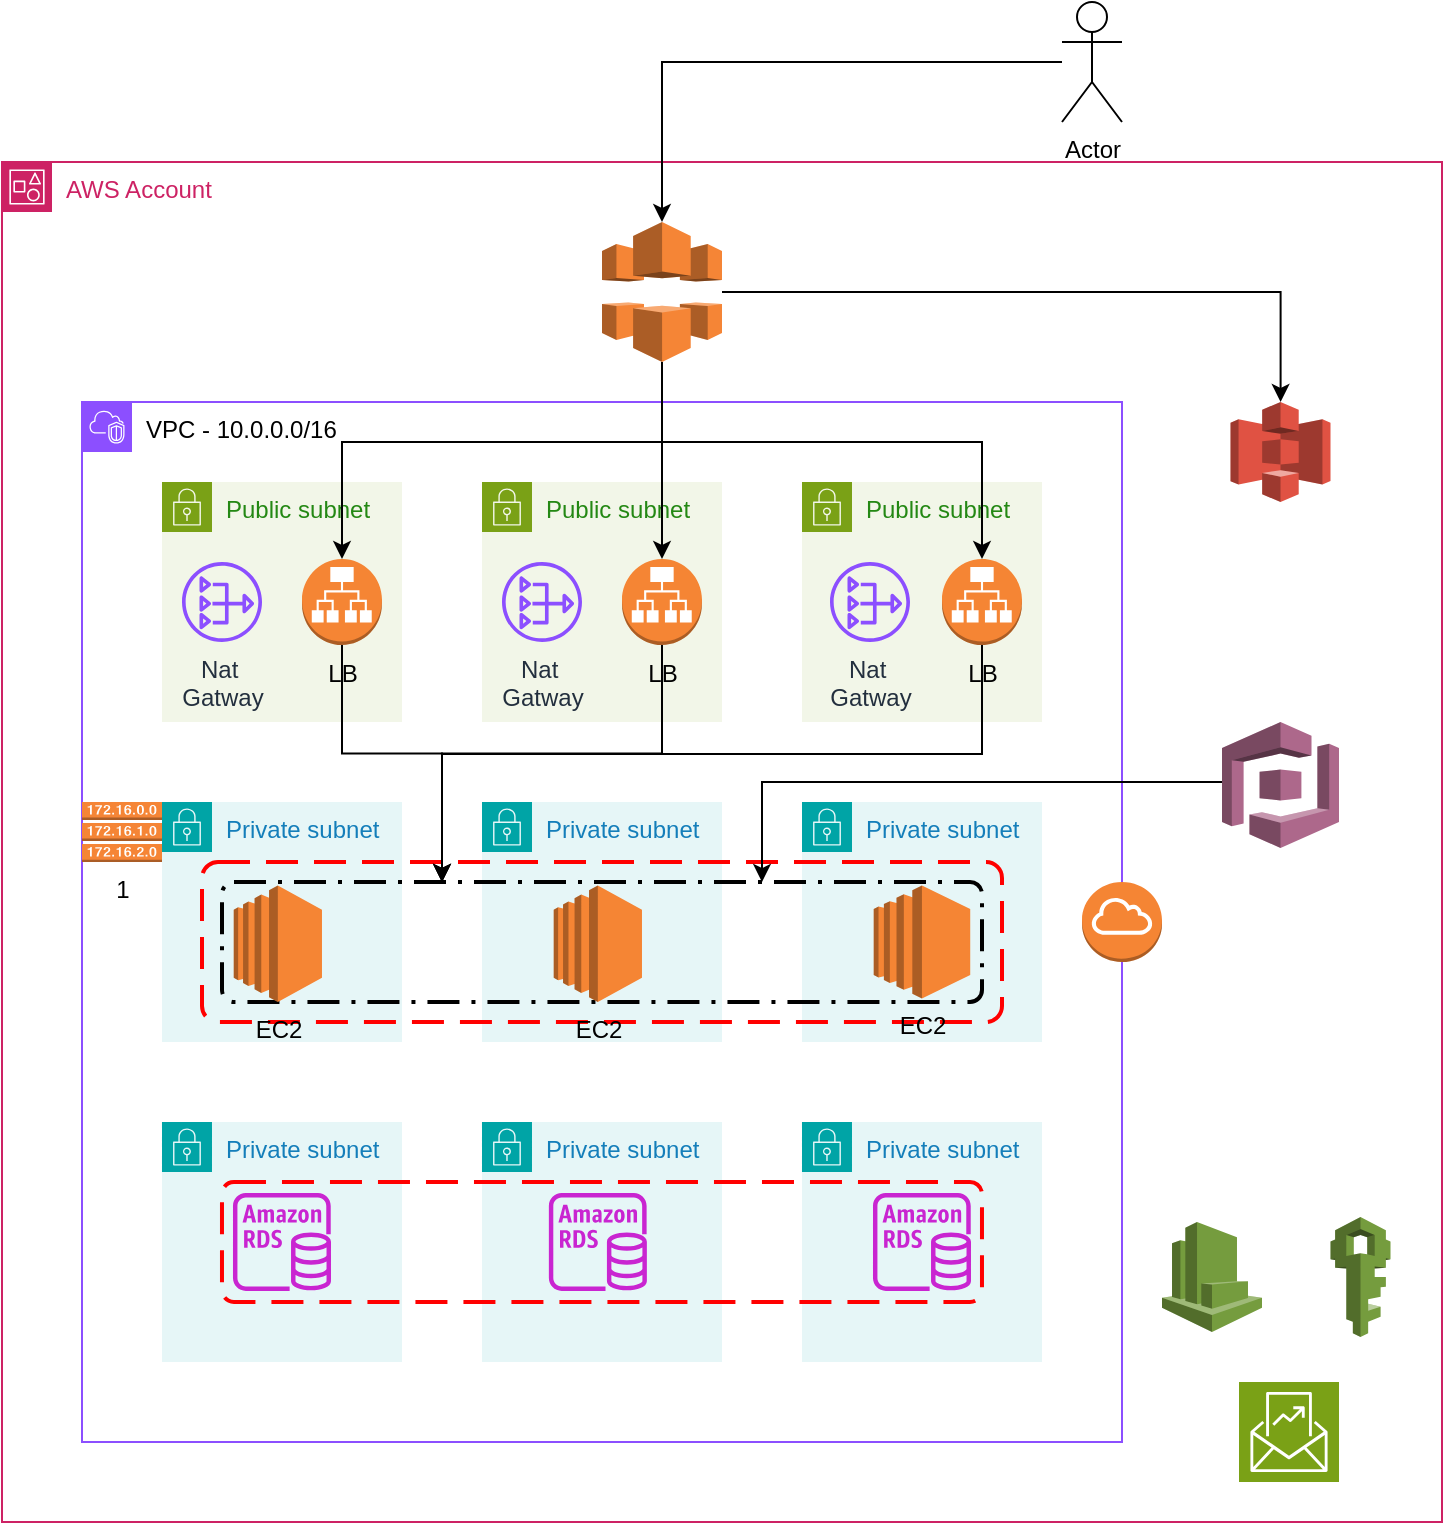 <mxfile version="24.8.3">
  <diagram name="Página-1" id="ty8oQQZyWkyzLozmGAsy">
    <mxGraphModel dx="1155" dy="623" grid="1" gridSize="10" guides="1" tooltips="1" connect="1" arrows="1" fold="1" page="1" pageScale="1" pageWidth="827" pageHeight="1169" math="0" shadow="0">
      <root>
        <mxCell id="0" />
        <mxCell id="1" parent="0" />
        <mxCell id="9Nv_gBv1O7w1vaAWKcTw-1" value="AWS Account" style="points=[[0,0],[0.25,0],[0.5,0],[0.75,0],[1,0],[1,0.25],[1,0.5],[1,0.75],[1,1],[0.75,1],[0.5,1],[0.25,1],[0,1],[0,0.75],[0,0.5],[0,0.25]];outlineConnect=0;gradientColor=none;html=1;whiteSpace=wrap;fontSize=12;fontStyle=0;container=1;pointerEvents=0;collapsible=0;recursiveResize=0;shape=mxgraph.aws4.group;grIcon=mxgraph.aws4.group_account;strokeColor=#CD2264;fillColor=none;verticalAlign=top;align=left;spacingLeft=30;fontColor=#CD2264;dashed=0;" parent="1" vertex="1">
          <mxGeometry x="40" y="160" width="720" height="680" as="geometry" />
        </mxCell>
        <mxCell id="9Nv_gBv1O7w1vaAWKcTw-2" value="&lt;font color=&quot;#000000&quot;&gt;VPC - 10.0.0.0/16&lt;/font&gt;" style="points=[[0,0],[0.25,0],[0.5,0],[0.75,0],[1,0],[1,0.25],[1,0.5],[1,0.75],[1,1],[0.75,1],[0.5,1],[0.25,1],[0,1],[0,0.75],[0,0.5],[0,0.25]];outlineConnect=0;gradientColor=none;html=1;whiteSpace=wrap;fontSize=12;fontStyle=0;container=1;pointerEvents=0;collapsible=0;recursiveResize=0;shape=mxgraph.aws4.group;grIcon=mxgraph.aws4.group_vpc2;strokeColor=#8C4FFF;fillColor=none;verticalAlign=top;align=left;spacingLeft=30;fontColor=#AAB7B8;dashed=0;" parent="9Nv_gBv1O7w1vaAWKcTw-1" vertex="1">
          <mxGeometry x="40" y="120" width="520" height="520" as="geometry" />
        </mxCell>
        <mxCell id="9Nv_gBv1O7w1vaAWKcTw-22" value="Private subnet" style="points=[[0,0],[0.25,0],[0.5,0],[0.75,0],[1,0],[1,0.25],[1,0.5],[1,0.75],[1,1],[0.75,1],[0.5,1],[0.25,1],[0,1],[0,0.75],[0,0.5],[0,0.25]];outlineConnect=0;gradientColor=none;html=1;whiteSpace=wrap;fontSize=12;fontStyle=0;container=1;pointerEvents=0;collapsible=0;recursiveResize=0;shape=mxgraph.aws4.group;grIcon=mxgraph.aws4.group_security_group;grStroke=0;strokeColor=#00A4A6;fillColor=#E6F6F7;verticalAlign=top;align=left;spacingLeft=30;fontColor=#147EBA;dashed=0;" parent="9Nv_gBv1O7w1vaAWKcTw-2" vertex="1">
          <mxGeometry x="359.99" y="360" width="120" height="120" as="geometry" />
        </mxCell>
        <mxCell id="9Nv_gBv1O7w1vaAWKcTw-26" value="" style="sketch=0;outlineConnect=0;fontColor=#232F3E;gradientColor=none;fillColor=#C925D1;strokeColor=none;dashed=0;verticalLabelPosition=bottom;verticalAlign=top;align=center;html=1;fontSize=12;fontStyle=0;aspect=fixed;pointerEvents=1;shape=mxgraph.aws4.rds_instance;" parent="9Nv_gBv1O7w1vaAWKcTw-22" vertex="1">
          <mxGeometry x="35.5" y="35.5" width="49" height="49" as="geometry" />
        </mxCell>
        <mxCell id="9Nv_gBv1O7w1vaAWKcTw-20" value="Private subnet" style="points=[[0,0],[0.25,0],[0.5,0],[0.75,0],[1,0],[1,0.25],[1,0.5],[1,0.75],[1,1],[0.75,1],[0.5,1],[0.25,1],[0,1],[0,0.75],[0,0.5],[0,0.25]];outlineConnect=0;gradientColor=none;html=1;whiteSpace=wrap;fontSize=12;fontStyle=0;container=1;pointerEvents=0;collapsible=0;recursiveResize=0;shape=mxgraph.aws4.group;grIcon=mxgraph.aws4.group_security_group;grStroke=0;strokeColor=#00A4A6;fillColor=#E6F6F7;verticalAlign=top;align=left;spacingLeft=30;fontColor=#147EBA;dashed=0;" parent="9Nv_gBv1O7w1vaAWKcTw-2" vertex="1">
          <mxGeometry x="199.99" y="360" width="120" height="120" as="geometry" />
        </mxCell>
        <mxCell id="9Nv_gBv1O7w1vaAWKcTw-25" value="" style="sketch=0;outlineConnect=0;fontColor=#232F3E;gradientColor=none;fillColor=#C925D1;strokeColor=none;dashed=0;verticalLabelPosition=bottom;verticalAlign=top;align=center;html=1;fontSize=12;fontStyle=0;aspect=fixed;pointerEvents=1;shape=mxgraph.aws4.rds_instance;" parent="9Nv_gBv1O7w1vaAWKcTw-20" vertex="1">
          <mxGeometry x="33.44" y="35.5" width="49" height="49" as="geometry" />
        </mxCell>
        <mxCell id="9Nv_gBv1O7w1vaAWKcTw-18" value="Private subnet" style="points=[[0,0],[0.25,0],[0.5,0],[0.75,0],[1,0],[1,0.25],[1,0.5],[1,0.75],[1,1],[0.75,1],[0.5,1],[0.25,1],[0,1],[0,0.75],[0,0.5],[0,0.25]];outlineConnect=0;gradientColor=none;html=1;whiteSpace=wrap;fontSize=12;fontStyle=0;container=1;pointerEvents=0;collapsible=0;recursiveResize=0;shape=mxgraph.aws4.group;grIcon=mxgraph.aws4.group_security_group;grStroke=0;strokeColor=#00A4A6;fillColor=#E6F6F7;verticalAlign=top;align=left;spacingLeft=30;fontColor=#147EBA;dashed=0;" parent="9Nv_gBv1O7w1vaAWKcTw-2" vertex="1">
          <mxGeometry x="39.99" y="360" width="120" height="120" as="geometry" />
        </mxCell>
        <mxCell id="9Nv_gBv1O7w1vaAWKcTw-24" value="" style="sketch=0;outlineConnect=0;fontColor=#232F3E;gradientColor=none;fillColor=#C925D1;strokeColor=none;dashed=0;verticalLabelPosition=bottom;verticalAlign=top;align=center;html=1;fontSize=12;fontStyle=0;aspect=fixed;pointerEvents=1;shape=mxgraph.aws4.rds_instance;" parent="9Nv_gBv1O7w1vaAWKcTw-18" vertex="1">
          <mxGeometry x="35.5" y="35.5" width="49" height="49" as="geometry" />
        </mxCell>
        <mxCell id="9Nv_gBv1O7w1vaAWKcTw-50" value="" style="rounded=1;arcSize=10;dashed=1;strokeColor=#ff0000;fillColor=none;gradientColor=none;dashPattern=8 4;strokeWidth=2;" parent="9Nv_gBv1O7w1vaAWKcTw-2" vertex="1">
          <mxGeometry x="69.99" y="390" width="380" height="60" as="geometry" />
        </mxCell>
        <mxCell id="9Nv_gBv1O7w1vaAWKcTw-14" value="Private subnet" style="points=[[0,0],[0.25,0],[0.5,0],[0.75,0],[1,0],[1,0.25],[1,0.5],[1,0.75],[1,1],[0.75,1],[0.5,1],[0.25,1],[0,1],[0,0.75],[0,0.5],[0,0.25]];outlineConnect=0;gradientColor=none;html=1;whiteSpace=wrap;fontSize=12;fontStyle=0;container=1;pointerEvents=0;collapsible=0;recursiveResize=0;shape=mxgraph.aws4.group;grIcon=mxgraph.aws4.group_security_group;grStroke=0;strokeColor=#00A4A6;fillColor=#E6F6F7;verticalAlign=top;align=left;spacingLeft=30;fontColor=#147EBA;dashed=0;" parent="9Nv_gBv1O7w1vaAWKcTw-2" vertex="1">
          <mxGeometry x="360" y="200" width="120" height="120" as="geometry" />
        </mxCell>
        <mxCell id="9Nv_gBv1O7w1vaAWKcTw-13" value="Private subnet" style="points=[[0,0],[0.25,0],[0.5,0],[0.75,0],[1,0],[1,0.25],[1,0.5],[1,0.75],[1,1],[0.75,1],[0.5,1],[0.25,1],[0,1],[0,0.75],[0,0.5],[0,0.25]];outlineConnect=0;gradientColor=none;html=1;whiteSpace=wrap;fontSize=12;fontStyle=0;container=1;pointerEvents=0;collapsible=0;recursiveResize=0;shape=mxgraph.aws4.group;grIcon=mxgraph.aws4.group_security_group;grStroke=0;strokeColor=#00A4A6;fillColor=#E6F6F7;verticalAlign=top;align=left;spacingLeft=30;fontColor=#147EBA;dashed=0;" parent="9Nv_gBv1O7w1vaAWKcTw-2" vertex="1">
          <mxGeometry x="200" y="200" width="120" height="120" as="geometry" />
        </mxCell>
        <mxCell id="9Nv_gBv1O7w1vaAWKcTw-10" value="Private subnet" style="points=[[0,0],[0.25,0],[0.5,0],[0.75,0],[1,0],[1,0.25],[1,0.5],[1,0.75],[1,1],[0.75,1],[0.5,1],[0.25,1],[0,1],[0,0.75],[0,0.5],[0,0.25]];outlineConnect=0;gradientColor=none;html=1;whiteSpace=wrap;fontSize=12;fontStyle=0;container=1;pointerEvents=0;collapsible=0;recursiveResize=0;shape=mxgraph.aws4.group;grIcon=mxgraph.aws4.group_security_group;grStroke=0;strokeColor=#00A4A6;fillColor=#E6F6F7;verticalAlign=top;align=left;spacingLeft=30;fontColor=#147EBA;dashed=0;" parent="9Nv_gBv1O7w1vaAWKcTw-2" vertex="1">
          <mxGeometry x="40" y="200" width="120" height="120" as="geometry" />
        </mxCell>
        <mxCell id="9Nv_gBv1O7w1vaAWKcTw-27" value="" style="rounded=1;arcSize=10;dashed=1;fillColor=none;gradientColor=none;dashPattern=8 3 1 3;strokeWidth=2;" parent="9Nv_gBv1O7w1vaAWKcTw-2" vertex="1">
          <mxGeometry x="70" y="240" width="380" height="60" as="geometry" />
        </mxCell>
        <mxCell id="9Nv_gBv1O7w1vaAWKcTw-43" value="" style="rounded=1;arcSize=10;dashed=1;strokeColor=#ff0000;fillColor=none;gradientColor=none;dashPattern=8 4;strokeWidth=2;" parent="9Nv_gBv1O7w1vaAWKcTw-2" vertex="1">
          <mxGeometry x="60" y="230" width="400" height="80" as="geometry" />
        </mxCell>
        <mxCell id="9Nv_gBv1O7w1vaAWKcTw-5" value="Public subnet" style="points=[[0,0],[0.25,0],[0.5,0],[0.75,0],[1,0],[1,0.25],[1,0.5],[1,0.75],[1,1],[0.75,1],[0.5,1],[0.25,1],[0,1],[0,0.75],[0,0.5],[0,0.25]];outlineConnect=0;gradientColor=none;html=1;whiteSpace=wrap;fontSize=12;fontStyle=0;container=1;pointerEvents=0;collapsible=0;recursiveResize=0;shape=mxgraph.aws4.group;grIcon=mxgraph.aws4.group_security_group;grStroke=0;strokeColor=#7AA116;fillColor=#F2F6E8;verticalAlign=top;align=left;spacingLeft=30;fontColor=#248814;dashed=0;" parent="9Nv_gBv1O7w1vaAWKcTw-2" vertex="1">
          <mxGeometry x="40" y="40" width="120" height="120" as="geometry" />
        </mxCell>
        <mxCell id="9Nv_gBv1O7w1vaAWKcTw-4" value="Nat&amp;nbsp;&lt;div&gt;Gatway&lt;/div&gt;" style="sketch=0;outlineConnect=0;fontColor=#232F3E;gradientColor=none;fillColor=#8C4FFF;strokeColor=none;dashed=0;verticalLabelPosition=bottom;verticalAlign=top;align=center;html=1;fontSize=12;fontStyle=0;aspect=fixed;pointerEvents=1;shape=mxgraph.aws4.nat_gateway;" parent="9Nv_gBv1O7w1vaAWKcTw-5" vertex="1">
          <mxGeometry x="10" y="40" width="40" height="40" as="geometry" />
        </mxCell>
        <mxCell id="9Nv_gBv1O7w1vaAWKcTw-32" value="LB" style="outlineConnect=0;dashed=0;verticalLabelPosition=bottom;verticalAlign=top;align=center;html=1;shape=mxgraph.aws3.application_load_balancer;fillColor=#F58534;gradientColor=none;" parent="9Nv_gBv1O7w1vaAWKcTw-5" vertex="1">
          <mxGeometry x="70" y="38.5" width="40" height="43" as="geometry" />
        </mxCell>
        <mxCell id="9Nv_gBv1O7w1vaAWKcTw-6" value="Public subnet" style="points=[[0,0],[0.25,0],[0.5,0],[0.75,0],[1,0],[1,0.25],[1,0.5],[1,0.75],[1,1],[0.75,1],[0.5,1],[0.25,1],[0,1],[0,0.75],[0,0.5],[0,0.25]];outlineConnect=0;gradientColor=none;html=1;whiteSpace=wrap;fontSize=12;fontStyle=0;container=1;pointerEvents=0;collapsible=0;recursiveResize=0;shape=mxgraph.aws4.group;grIcon=mxgraph.aws4.group_security_group;grStroke=0;strokeColor=#7AA116;fillColor=#F2F6E8;verticalAlign=top;align=left;spacingLeft=30;fontColor=#248814;dashed=0;" parent="9Nv_gBv1O7w1vaAWKcTw-2" vertex="1">
          <mxGeometry x="200" y="40" width="120" height="120" as="geometry" />
        </mxCell>
        <mxCell id="9Nv_gBv1O7w1vaAWKcTw-8" value="Nat&amp;nbsp;&lt;div&gt;Gatway&lt;/div&gt;" style="sketch=0;outlineConnect=0;fontColor=#232F3E;gradientColor=none;fillColor=#8C4FFF;strokeColor=none;dashed=0;verticalLabelPosition=bottom;verticalAlign=top;align=center;html=1;fontSize=12;fontStyle=0;aspect=fixed;pointerEvents=1;shape=mxgraph.aws4.nat_gateway;" parent="9Nv_gBv1O7w1vaAWKcTw-6" vertex="1">
          <mxGeometry x="10" y="40" width="40" height="40" as="geometry" />
        </mxCell>
        <mxCell id="9Nv_gBv1O7w1vaAWKcTw-33" value="LB" style="outlineConnect=0;dashed=0;verticalLabelPosition=bottom;verticalAlign=top;align=center;html=1;shape=mxgraph.aws3.application_load_balancer;fillColor=#F58534;gradientColor=none;" parent="9Nv_gBv1O7w1vaAWKcTw-6" vertex="1">
          <mxGeometry x="70" y="38.5" width="40" height="43" as="geometry" />
        </mxCell>
        <mxCell id="9Nv_gBv1O7w1vaAWKcTw-7" value="Public subnet" style="points=[[0,0],[0.25,0],[0.5,0],[0.75,0],[1,0],[1,0.25],[1,0.5],[1,0.75],[1,1],[0.75,1],[0.5,1],[0.25,1],[0,1],[0,0.75],[0,0.5],[0,0.25]];outlineConnect=0;gradientColor=none;html=1;whiteSpace=wrap;fontSize=12;fontStyle=0;container=1;pointerEvents=0;collapsible=0;recursiveResize=0;shape=mxgraph.aws4.group;grIcon=mxgraph.aws4.group_security_group;grStroke=0;strokeColor=#7AA116;fillColor=#F2F6E8;verticalAlign=top;align=left;spacingLeft=30;fontColor=#248814;dashed=0;" parent="9Nv_gBv1O7w1vaAWKcTw-2" vertex="1">
          <mxGeometry x="360" y="40" width="120" height="120" as="geometry" />
        </mxCell>
        <mxCell id="9Nv_gBv1O7w1vaAWKcTw-9" value="Nat&amp;nbsp;&lt;div&gt;Gatway&lt;/div&gt;" style="sketch=0;outlineConnect=0;fontColor=#232F3E;gradientColor=none;fillColor=#8C4FFF;strokeColor=none;dashed=0;verticalLabelPosition=bottom;verticalAlign=top;align=center;html=1;fontSize=12;fontStyle=0;aspect=fixed;pointerEvents=1;shape=mxgraph.aws4.nat_gateway;" parent="9Nv_gBv1O7w1vaAWKcTw-7" vertex="1">
          <mxGeometry x="14" y="40" width="40" height="40" as="geometry" />
        </mxCell>
        <mxCell id="9Nv_gBv1O7w1vaAWKcTw-34" value="LB" style="outlineConnect=0;dashed=0;verticalLabelPosition=bottom;verticalAlign=top;align=center;html=1;shape=mxgraph.aws3.application_load_balancer;fillColor=#F58534;gradientColor=none;" parent="9Nv_gBv1O7w1vaAWKcTw-7" vertex="1">
          <mxGeometry x="70" y="38.5" width="40" height="43" as="geometry" />
        </mxCell>
        <mxCell id="9Nv_gBv1O7w1vaAWKcTw-15" value="EC2" style="outlineConnect=0;dashed=0;verticalLabelPosition=bottom;verticalAlign=top;align=center;html=1;shape=mxgraph.aws3.ec2;fillColor=#F58534;gradientColor=none;" parent="9Nv_gBv1O7w1vaAWKcTw-2" vertex="1">
          <mxGeometry x="75.87" y="241.75" width="44.12" height="58.25" as="geometry" />
        </mxCell>
        <mxCell id="9Nv_gBv1O7w1vaAWKcTw-16" value="EC2" style="outlineConnect=0;dashed=0;verticalLabelPosition=bottom;verticalAlign=top;align=center;html=1;shape=mxgraph.aws3.ec2;fillColor=#F58534;gradientColor=none;" parent="9Nv_gBv1O7w1vaAWKcTw-2" vertex="1">
          <mxGeometry x="235.86" y="241.75" width="44.13" height="58.25" as="geometry" />
        </mxCell>
        <mxCell id="9Nv_gBv1O7w1vaAWKcTw-17" value="EC2" style="outlineConnect=0;dashed=0;verticalLabelPosition=bottom;verticalAlign=top;align=center;html=1;shape=mxgraph.aws3.ec2;fillColor=#F58534;gradientColor=none;" parent="9Nv_gBv1O7w1vaAWKcTw-2" vertex="1">
          <mxGeometry x="395.86" y="241.75" width="48.25" height="56.5" as="geometry" />
        </mxCell>
        <mxCell id="9Nv_gBv1O7w1vaAWKcTw-28" value="1" style="outlineConnect=0;dashed=0;verticalLabelPosition=bottom;verticalAlign=top;align=center;html=1;shape=mxgraph.aws3.route_table;fillColor=#F58536;gradientColor=none;" parent="9Nv_gBv1O7w1vaAWKcTw-2" vertex="1">
          <mxGeometry y="200" width="40" height="30" as="geometry" />
        </mxCell>
        <mxCell id="9Nv_gBv1O7w1vaAWKcTw-58" value="" style="edgeStyle=orthogonalEdgeStyle;rounded=0;orthogonalLoop=1;jettySize=auto;html=1;entryX=0.3;entryY=0.125;entryDx=0;entryDy=0;entryPerimeter=0;" parent="9Nv_gBv1O7w1vaAWKcTw-2" source="9Nv_gBv1O7w1vaAWKcTw-33" target="9Nv_gBv1O7w1vaAWKcTw-43" edge="1">
          <mxGeometry relative="1" as="geometry">
            <mxPoint x="180" y="180" as="targetPoint" />
          </mxGeometry>
        </mxCell>
        <mxCell id="9Nv_gBv1O7w1vaAWKcTw-59" value="" style="edgeStyle=orthogonalEdgeStyle;rounded=0;orthogonalLoop=1;jettySize=auto;html=1;entryX=0.3;entryY=0.125;entryDx=0;entryDy=0;entryPerimeter=0;" parent="9Nv_gBv1O7w1vaAWKcTw-2" source="9Nv_gBv1O7w1vaAWKcTw-32" target="9Nv_gBv1O7w1vaAWKcTw-43" edge="1">
          <mxGeometry relative="1" as="geometry" />
        </mxCell>
        <mxCell id="9Nv_gBv1O7w1vaAWKcTw-64" value="" style="edgeStyle=orthogonalEdgeStyle;rounded=0;orthogonalLoop=1;jettySize=auto;html=1;" parent="9Nv_gBv1O7w1vaAWKcTw-2" source="9Nv_gBv1O7w1vaAWKcTw-34" edge="1">
          <mxGeometry relative="1" as="geometry">
            <mxPoint x="180" y="240" as="targetPoint" />
            <Array as="points">
              <mxPoint x="450" y="176" />
            </Array>
          </mxGeometry>
        </mxCell>
        <mxCell id="9Nv_gBv1O7w1vaAWKcTw-3" value="" style="outlineConnect=0;dashed=0;verticalLabelPosition=bottom;verticalAlign=top;align=center;html=1;shape=mxgraph.aws3.internet_gateway;fillColor=#F58534;gradientColor=none;" parent="9Nv_gBv1O7w1vaAWKcTw-1" vertex="1">
          <mxGeometry x="540" y="360" width="40" height="40" as="geometry" />
        </mxCell>
        <mxCell id="9Nv_gBv1O7w1vaAWKcTw-29" value="" style="outlineConnect=0;dashed=0;verticalLabelPosition=bottom;verticalAlign=top;align=center;html=1;shape=mxgraph.aws3.s3;fillColor=#E05243;gradientColor=none;" parent="9Nv_gBv1O7w1vaAWKcTw-1" vertex="1">
          <mxGeometry x="614.25" y="120" width="50" height="50" as="geometry" />
        </mxCell>
        <mxCell id="9Nv_gBv1O7w1vaAWKcTw-46" value="" style="edgeStyle=orthogonalEdgeStyle;rounded=0;orthogonalLoop=1;jettySize=auto;html=1;" parent="9Nv_gBv1O7w1vaAWKcTw-1" source="9Nv_gBv1O7w1vaAWKcTw-30" target="9Nv_gBv1O7w1vaAWKcTw-29" edge="1">
          <mxGeometry relative="1" as="geometry" />
        </mxCell>
        <mxCell id="9Nv_gBv1O7w1vaAWKcTw-52" value="" style="edgeStyle=orthogonalEdgeStyle;rounded=0;orthogonalLoop=1;jettySize=auto;html=1;exitX=0.5;exitY=1;exitDx=0;exitDy=0;exitPerimeter=0;" parent="9Nv_gBv1O7w1vaAWKcTw-1" source="9Nv_gBv1O7w1vaAWKcTw-30" target="9Nv_gBv1O7w1vaAWKcTw-33" edge="1">
          <mxGeometry relative="1" as="geometry">
            <Array as="points">
              <mxPoint x="330" y="120" />
              <mxPoint x="330" y="120" />
            </Array>
          </mxGeometry>
        </mxCell>
        <mxCell id="9Nv_gBv1O7w1vaAWKcTw-30" value="" style="outlineConnect=0;dashed=0;verticalLabelPosition=bottom;verticalAlign=top;align=center;html=1;shape=mxgraph.aws3.cloudfront;fillColor=#F58536;gradientColor=none;" parent="9Nv_gBv1O7w1vaAWKcTw-1" vertex="1">
          <mxGeometry x="300" y="30" width="60" height="70" as="geometry" />
        </mxCell>
        <mxCell id="9Nv_gBv1O7w1vaAWKcTw-35" value="" style="outlineConnect=0;dashed=0;verticalLabelPosition=bottom;verticalAlign=top;align=center;html=1;shape=mxgraph.aws3.iam;fillColor=#759C3E;gradientColor=none;" parent="9Nv_gBv1O7w1vaAWKcTw-1" vertex="1">
          <mxGeometry x="664.25" y="527.5" width="30" height="60" as="geometry" />
        </mxCell>
        <mxCell id="9Nv_gBv1O7w1vaAWKcTw-66" value="" style="edgeStyle=orthogonalEdgeStyle;rounded=0;orthogonalLoop=1;jettySize=auto;html=1;entryX=0.7;entryY=0.125;entryDx=0;entryDy=0;entryPerimeter=0;" parent="9Nv_gBv1O7w1vaAWKcTw-1" source="9Nv_gBv1O7w1vaAWKcTw-36" target="9Nv_gBv1O7w1vaAWKcTw-43" edge="1">
          <mxGeometry relative="1" as="geometry">
            <Array as="points">
              <mxPoint x="380" y="310" />
            </Array>
          </mxGeometry>
        </mxCell>
        <mxCell id="9Nv_gBv1O7w1vaAWKcTw-36" value="" style="outlineConnect=0;dashed=0;verticalLabelPosition=bottom;verticalAlign=top;align=center;html=1;shape=mxgraph.aws3.cognito;fillColor=#AD688B;gradientColor=none;" parent="9Nv_gBv1O7w1vaAWKcTw-1" vertex="1">
          <mxGeometry x="610" y="280" width="58.5" height="63" as="geometry" />
        </mxCell>
        <mxCell id="9Nv_gBv1O7w1vaAWKcTw-37" value="" style="outlineConnect=0;dashed=0;verticalLabelPosition=bottom;verticalAlign=top;align=center;html=1;shape=mxgraph.aws3.cloudwatch;fillColor=#759C3E;gradientColor=none;" parent="9Nv_gBv1O7w1vaAWKcTw-1" vertex="1">
          <mxGeometry x="580" y="530" width="50" height="55" as="geometry" />
        </mxCell>
        <mxCell id="9Nv_gBv1O7w1vaAWKcTw-38" value="" style="sketch=0;points=[[0,0,0],[0.25,0,0],[0.5,0,0],[0.75,0,0],[1,0,0],[0,1,0],[0.25,1,0],[0.5,1,0],[0.75,1,0],[1,1,0],[0,0.25,0],[0,0.5,0],[0,0.75,0],[1,0.25,0],[1,0.5,0],[1,0.75,0]];outlineConnect=0;fontColor=#232F3E;fillColor=#7AA116;strokeColor=#ffffff;dashed=0;verticalLabelPosition=bottom;verticalAlign=top;align=center;html=1;fontSize=12;fontStyle=0;aspect=fixed;shape=mxgraph.aws4.resourceIcon;resIcon=mxgraph.aws4.budgets_2;" parent="9Nv_gBv1O7w1vaAWKcTw-1" vertex="1">
          <mxGeometry x="618.5" y="610" width="50" height="50" as="geometry" />
        </mxCell>
        <mxCell id="9Nv_gBv1O7w1vaAWKcTw-53" value="" style="edgeStyle=orthogonalEdgeStyle;rounded=0;orthogonalLoop=1;jettySize=auto;html=1;exitX=0.5;exitY=1;exitDx=0;exitDy=0;exitPerimeter=0;" parent="9Nv_gBv1O7w1vaAWKcTw-1" source="9Nv_gBv1O7w1vaAWKcTw-30" target="9Nv_gBv1O7w1vaAWKcTw-34" edge="1">
          <mxGeometry relative="1" as="geometry">
            <mxPoint x="300" y="110" as="sourcePoint" />
            <mxPoint x="340" y="209" as="targetPoint" />
            <Array as="points">
              <mxPoint x="330" y="140" />
              <mxPoint x="490" y="140" />
            </Array>
          </mxGeometry>
        </mxCell>
        <mxCell id="9Nv_gBv1O7w1vaAWKcTw-54" value="" style="edgeStyle=orthogonalEdgeStyle;rounded=0;orthogonalLoop=1;jettySize=auto;html=1;entryX=0.5;entryY=0;entryDx=0;entryDy=0;entryPerimeter=0;" parent="9Nv_gBv1O7w1vaAWKcTw-1" source="9Nv_gBv1O7w1vaAWKcTw-30" target="9Nv_gBv1O7w1vaAWKcTw-32" edge="1">
          <mxGeometry relative="1" as="geometry">
            <mxPoint x="300" y="110" as="sourcePoint" />
            <mxPoint x="500" y="209" as="targetPoint" />
            <Array as="points">
              <mxPoint x="330" y="140" />
              <mxPoint x="170" y="140" />
            </Array>
          </mxGeometry>
        </mxCell>
        <mxCell id="9Nv_gBv1O7w1vaAWKcTw-42" value="" style="edgeStyle=orthogonalEdgeStyle;rounded=0;orthogonalLoop=1;jettySize=auto;html=1;" parent="1" source="9Nv_gBv1O7w1vaAWKcTw-31" target="9Nv_gBv1O7w1vaAWKcTw-30" edge="1">
          <mxGeometry relative="1" as="geometry" />
        </mxCell>
        <mxCell id="9Nv_gBv1O7w1vaAWKcTw-31" value="Actor" style="shape=umlActor;verticalLabelPosition=bottom;verticalAlign=top;html=1;outlineConnect=0;" parent="1" vertex="1">
          <mxGeometry x="570" y="80" width="30" height="60" as="geometry" />
        </mxCell>
      </root>
    </mxGraphModel>
  </diagram>
</mxfile>
